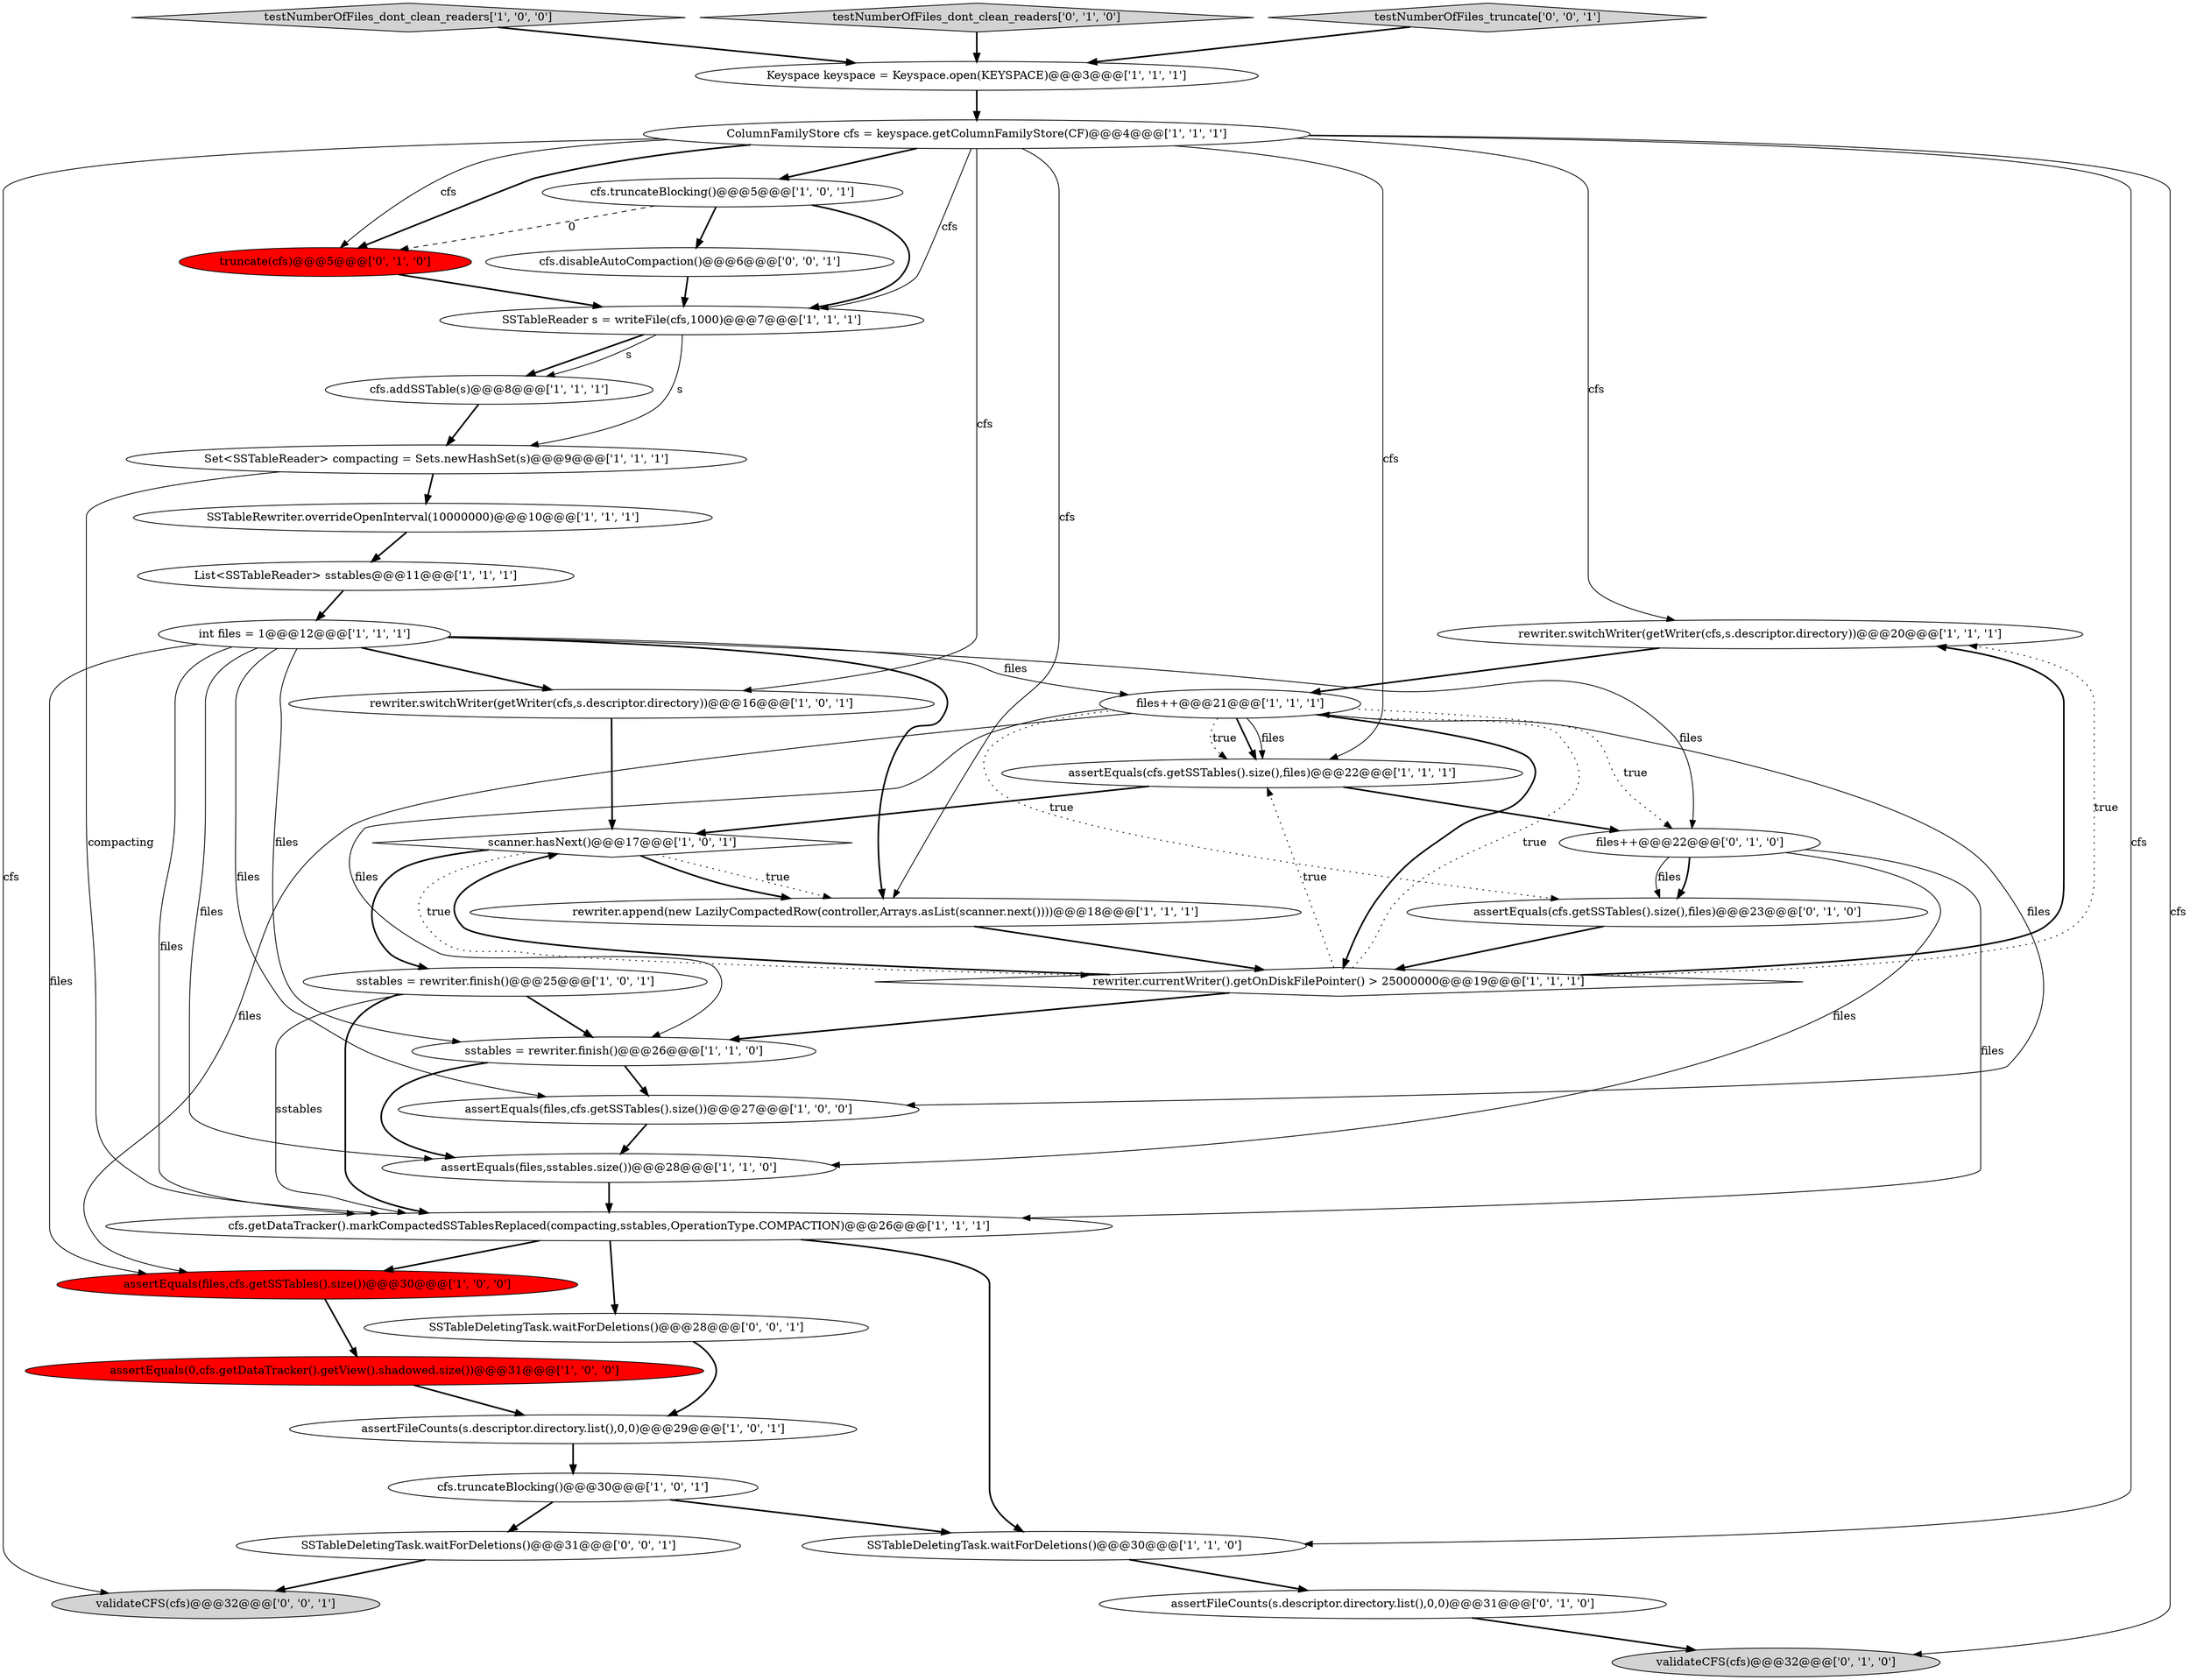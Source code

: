digraph {
10 [style = filled, label = "ColumnFamilyStore cfs = keyspace.getColumnFamilyStore(CF)@@@4@@@['1', '1', '1']", fillcolor = white, shape = ellipse image = "AAA0AAABBB1BBB"];
6 [style = filled, label = "rewriter.switchWriter(getWriter(cfs,s.descriptor.directory))@@@20@@@['1', '1', '1']", fillcolor = white, shape = ellipse image = "AAA0AAABBB1BBB"];
24 [style = filled, label = "rewriter.append(new LazilyCompactedRow(controller,Arrays.asList(scanner.next())))@@@18@@@['1', '1', '1']", fillcolor = white, shape = ellipse image = "AAA0AAABBB1BBB"];
7 [style = filled, label = "List<SSTableReader> sstables@@@11@@@['1', '1', '1']", fillcolor = white, shape = ellipse image = "AAA0AAABBB1BBB"];
23 [style = filled, label = "assertEquals(0,cfs.getDataTracker().getView().shadowed.size())@@@31@@@['1', '0', '0']", fillcolor = red, shape = ellipse image = "AAA1AAABBB1BBB"];
4 [style = filled, label = "assertEquals(files,sstables.size())@@@28@@@['1', '1', '0']", fillcolor = white, shape = ellipse image = "AAA0AAABBB1BBB"];
16 [style = filled, label = "cfs.truncateBlocking()@@@30@@@['1', '0', '1']", fillcolor = white, shape = ellipse image = "AAA0AAABBB1BBB"];
15 [style = filled, label = "sstables = rewriter.finish()@@@26@@@['1', '1', '0']", fillcolor = white, shape = ellipse image = "AAA0AAABBB1BBB"];
25 [style = filled, label = "cfs.getDataTracker().markCompactedSSTablesReplaced(compacting,sstables,OperationType.COMPACTION)@@@26@@@['1', '1', '1']", fillcolor = white, shape = ellipse image = "AAA0AAABBB1BBB"];
8 [style = filled, label = "assertEquals(cfs.getSSTables().size(),files)@@@22@@@['1', '1', '1']", fillcolor = white, shape = ellipse image = "AAA0AAABBB1BBB"];
19 [style = filled, label = "assertFileCounts(s.descriptor.directory.list(),0,0)@@@29@@@['1', '0', '1']", fillcolor = white, shape = ellipse image = "AAA0AAABBB1BBB"];
20 [style = filled, label = "SSTableDeletingTask.waitForDeletions()@@@30@@@['1', '1', '0']", fillcolor = white, shape = ellipse image = "AAA0AAABBB1BBB"];
3 [style = filled, label = "SSTableReader s = writeFile(cfs,1000)@@@7@@@['1', '1', '1']", fillcolor = white, shape = ellipse image = "AAA0AAABBB1BBB"];
26 [style = filled, label = "files++@@@21@@@['1', '1', '1']", fillcolor = white, shape = ellipse image = "AAA0AAABBB1BBB"];
35 [style = filled, label = "validateCFS(cfs)@@@32@@@['0', '0', '1']", fillcolor = lightgray, shape = ellipse image = "AAA0AAABBB3BBB"];
12 [style = filled, label = "cfs.addSSTable(s)@@@8@@@['1', '1', '1']", fillcolor = white, shape = ellipse image = "AAA0AAABBB1BBB"];
17 [style = filled, label = "Keyspace keyspace = Keyspace.open(KEYSPACE)@@@3@@@['1', '1', '1']", fillcolor = white, shape = ellipse image = "AAA0AAABBB1BBB"];
37 [style = filled, label = "SSTableDeletingTask.waitForDeletions()@@@28@@@['0', '0', '1']", fillcolor = white, shape = ellipse image = "AAA0AAABBB3BBB"];
9 [style = filled, label = "SSTableRewriter.overrideOpenInterval(10000000)@@@10@@@['1', '1', '1']", fillcolor = white, shape = ellipse image = "AAA0AAABBB1BBB"];
32 [style = filled, label = "assertFileCounts(s.descriptor.directory.list(),0,0)@@@31@@@['0', '1', '0']", fillcolor = white, shape = ellipse image = "AAA0AAABBB2BBB"];
11 [style = filled, label = "testNumberOfFiles_dont_clean_readers['1', '0', '0']", fillcolor = lightgray, shape = diamond image = "AAA0AAABBB1BBB"];
13 [style = filled, label = "int files = 1@@@12@@@['1', '1', '1']", fillcolor = white, shape = ellipse image = "AAA0AAABBB1BBB"];
22 [style = filled, label = "cfs.truncateBlocking()@@@5@@@['1', '0', '1']", fillcolor = white, shape = ellipse image = "AAA0AAABBB1BBB"];
2 [style = filled, label = "rewriter.currentWriter().getOnDiskFilePointer() > 25000000@@@19@@@['1', '1', '1']", fillcolor = white, shape = diamond image = "AAA0AAABBB1BBB"];
29 [style = filled, label = "truncate(cfs)@@@5@@@['0', '1', '0']", fillcolor = red, shape = ellipse image = "AAA1AAABBB2BBB"];
18 [style = filled, label = "scanner.hasNext()@@@17@@@['1', '0', '1']", fillcolor = white, shape = diamond image = "AAA0AAABBB1BBB"];
14 [style = filled, label = "rewriter.switchWriter(getWriter(cfs,s.descriptor.directory))@@@16@@@['1', '0', '1']", fillcolor = white, shape = ellipse image = "AAA0AAABBB1BBB"];
21 [style = filled, label = "Set<SSTableReader> compacting = Sets.newHashSet(s)@@@9@@@['1', '1', '1']", fillcolor = white, shape = ellipse image = "AAA0AAABBB1BBB"];
31 [style = filled, label = "testNumberOfFiles_dont_clean_readers['0', '1', '0']", fillcolor = lightgray, shape = diamond image = "AAA0AAABBB2BBB"];
34 [style = filled, label = "testNumberOfFiles_truncate['0', '0', '1']", fillcolor = lightgray, shape = diamond image = "AAA0AAABBB3BBB"];
0 [style = filled, label = "assertEquals(files,cfs.getSSTables().size())@@@30@@@['1', '0', '0']", fillcolor = red, shape = ellipse image = "AAA1AAABBB1BBB"];
33 [style = filled, label = "cfs.disableAutoCompaction()@@@6@@@['0', '0', '1']", fillcolor = white, shape = ellipse image = "AAA0AAABBB3BBB"];
28 [style = filled, label = "assertEquals(cfs.getSSTables().size(),files)@@@23@@@['0', '1', '0']", fillcolor = white, shape = ellipse image = "AAA0AAABBB2BBB"];
5 [style = filled, label = "assertEquals(files,cfs.getSSTables().size())@@@27@@@['1', '0', '0']", fillcolor = white, shape = ellipse image = "AAA0AAABBB1BBB"];
27 [style = filled, label = "files++@@@22@@@['0', '1', '0']", fillcolor = white, shape = ellipse image = "AAA0AAABBB2BBB"];
36 [style = filled, label = "SSTableDeletingTask.waitForDeletions()@@@31@@@['0', '0', '1']", fillcolor = white, shape = ellipse image = "AAA0AAABBB3BBB"];
30 [style = filled, label = "validateCFS(cfs)@@@32@@@['0', '1', '0']", fillcolor = lightgray, shape = ellipse image = "AAA0AAABBB2BBB"];
1 [style = filled, label = "sstables = rewriter.finish()@@@25@@@['1', '0', '1']", fillcolor = white, shape = ellipse image = "AAA0AAABBB1BBB"];
10->20 [style = solid, label="cfs"];
1->25 [style = solid, label="sstables"];
21->25 [style = solid, label="compacting"];
4->25 [style = bold, label=""];
2->6 [style = bold, label=""];
27->28 [style = bold, label=""];
22->29 [style = dashed, label="0"];
27->28 [style = solid, label="files"];
9->7 [style = bold, label=""];
26->28 [style = dotted, label="true"];
34->17 [style = bold, label=""];
2->15 [style = bold, label=""];
13->4 [style = solid, label="files"];
27->4 [style = solid, label="files"];
8->27 [style = bold, label=""];
13->14 [style = bold, label=""];
2->8 [style = dotted, label="true"];
13->26 [style = solid, label="files"];
10->3 [style = solid, label="cfs"];
22->33 [style = bold, label=""];
33->3 [style = bold, label=""];
10->6 [style = solid, label="cfs"];
12->21 [style = bold, label=""];
8->18 [style = bold, label=""];
2->18 [style = bold, label=""];
13->25 [style = solid, label="files"];
26->8 [style = solid, label="files"];
21->9 [style = bold, label=""];
0->23 [style = bold, label=""];
18->1 [style = bold, label=""];
25->37 [style = bold, label=""];
10->30 [style = solid, label="cfs"];
11->17 [style = bold, label=""];
14->18 [style = bold, label=""];
36->35 [style = bold, label=""];
16->20 [style = bold, label=""];
13->27 [style = solid, label="files"];
10->14 [style = solid, label="cfs"];
25->0 [style = bold, label=""];
26->5 [style = solid, label="files"];
17->10 [style = bold, label=""];
16->36 [style = bold, label=""];
18->24 [style = bold, label=""];
26->8 [style = dotted, label="true"];
6->26 [style = bold, label=""];
13->24 [style = bold, label=""];
26->27 [style = dotted, label="true"];
18->24 [style = dotted, label="true"];
26->0 [style = solid, label="files"];
26->8 [style = bold, label=""];
3->12 [style = bold, label=""];
32->30 [style = bold, label=""];
27->25 [style = solid, label="files"];
19->16 [style = bold, label=""];
13->15 [style = solid, label="files"];
25->20 [style = bold, label=""];
2->6 [style = dotted, label="true"];
23->19 [style = bold, label=""];
5->4 [style = bold, label=""];
2->26 [style = dotted, label="true"];
31->17 [style = bold, label=""];
10->29 [style = solid, label="cfs"];
3->12 [style = solid, label="s"];
1->25 [style = bold, label=""];
18->2 [style = dotted, label="true"];
7->13 [style = bold, label=""];
10->22 [style = bold, label=""];
10->35 [style = solid, label="cfs"];
24->2 [style = bold, label=""];
10->24 [style = solid, label="cfs"];
1->15 [style = bold, label=""];
29->3 [style = bold, label=""];
3->21 [style = solid, label="s"];
20->32 [style = bold, label=""];
13->5 [style = solid, label="files"];
15->5 [style = bold, label=""];
26->15 [style = solid, label="files"];
22->3 [style = bold, label=""];
28->2 [style = bold, label=""];
26->2 [style = bold, label=""];
13->0 [style = solid, label="files"];
10->29 [style = bold, label=""];
10->8 [style = solid, label="cfs"];
15->4 [style = bold, label=""];
37->19 [style = bold, label=""];
}
